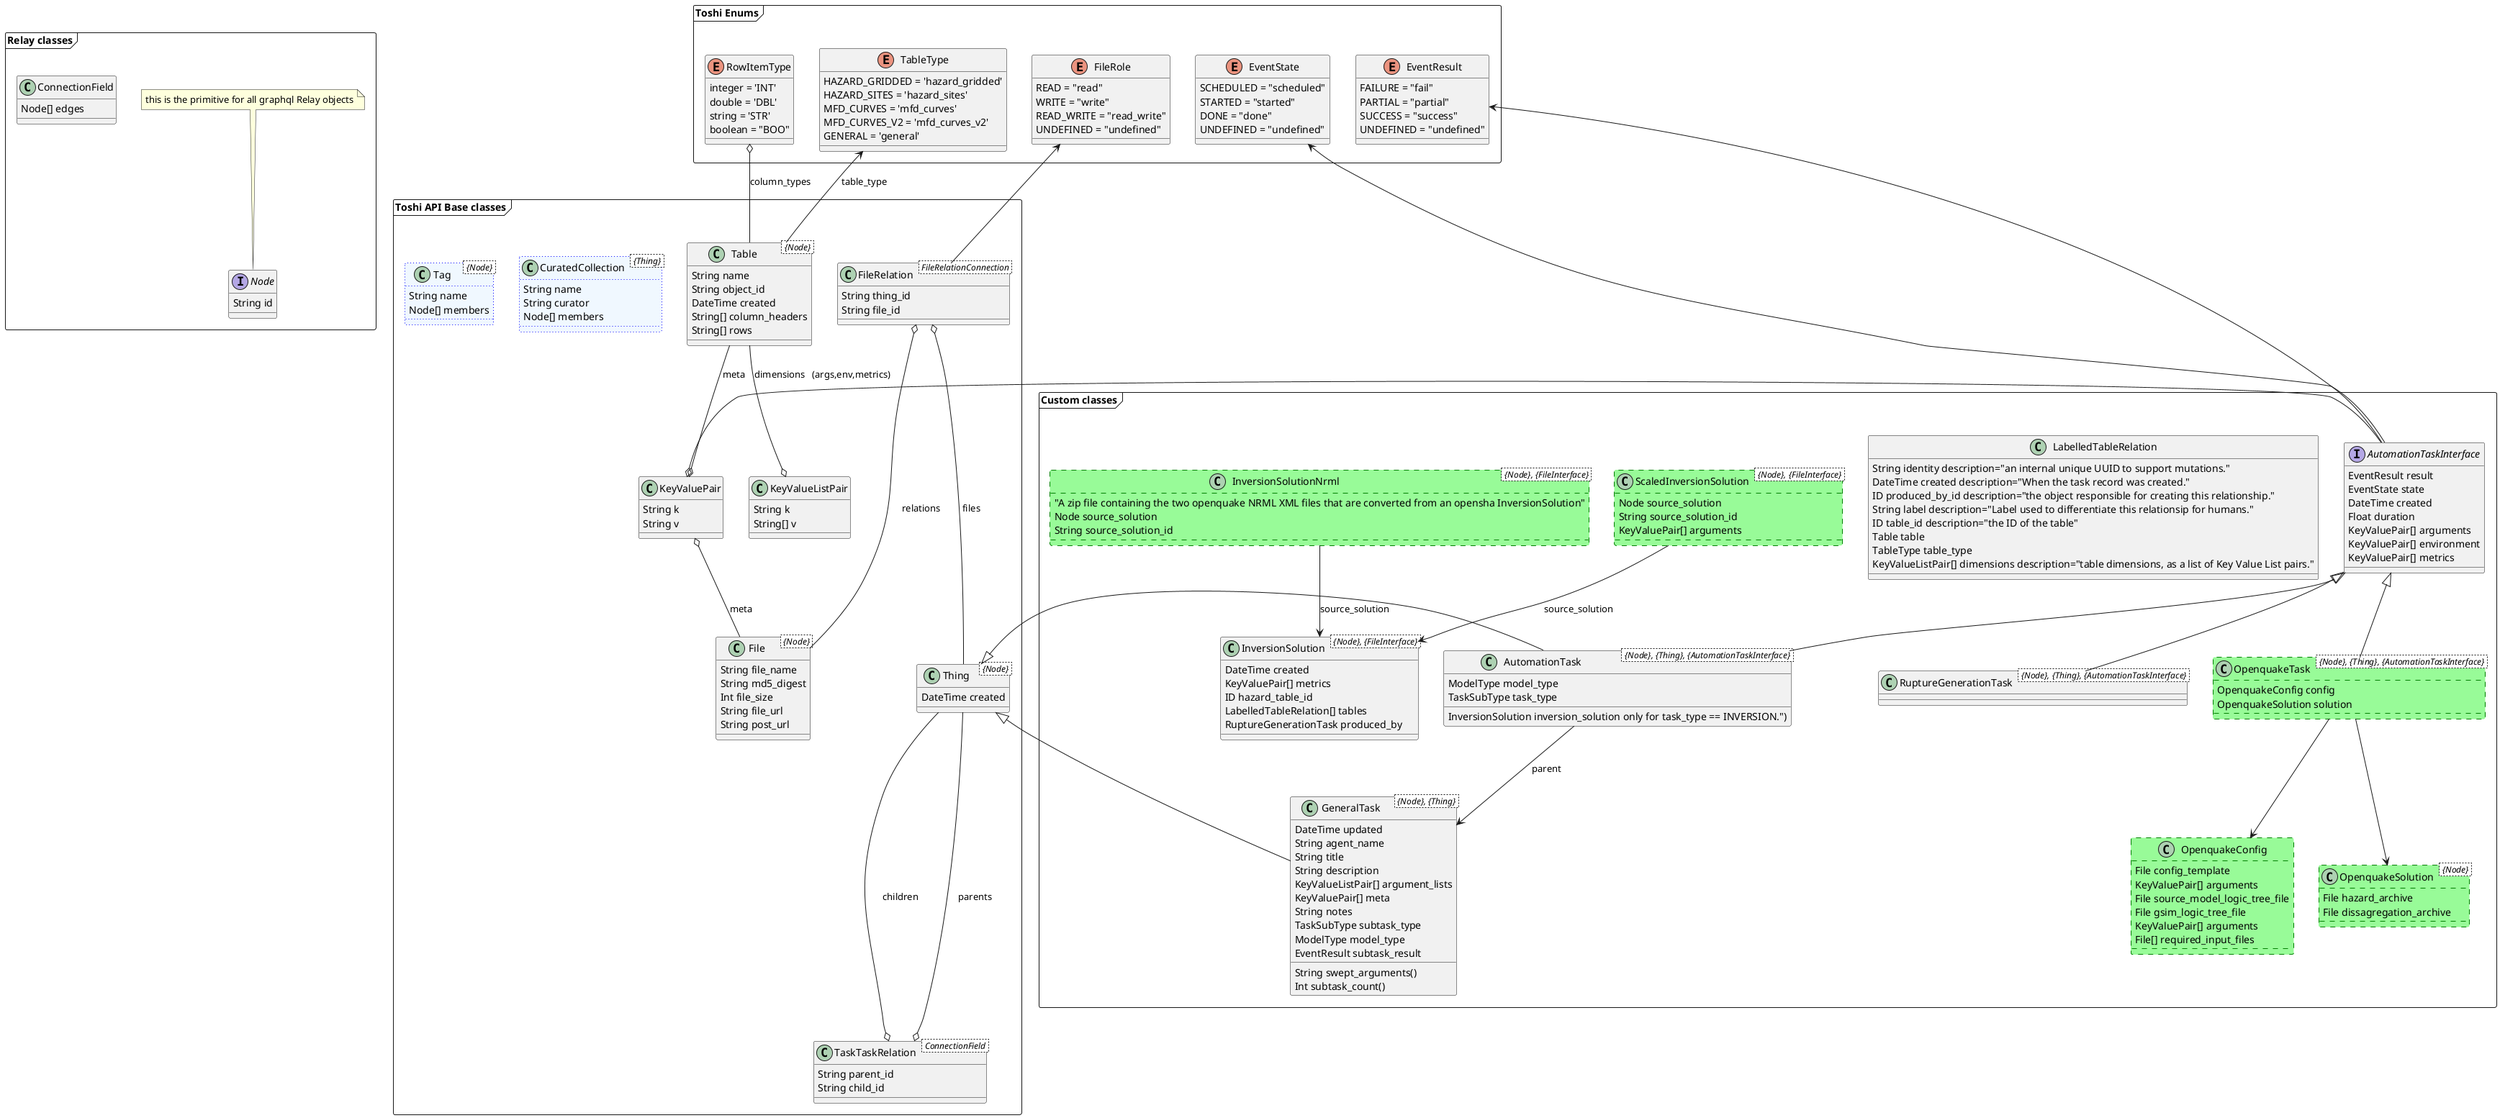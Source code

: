 @startuml
frame "Relay classes" {
    interface Node {
      String id
    }
     note top of Node : this is the primitive for all graphql Relay objects

    class ConnectionField {
     Node[] edges
    }
}


frame "Toshi Enums" {

   enum RowItemType {
    integer = 'INT'
    double = 'DBL'
    string = 'STR'
    boolean = "BOO"
   }

   enum TableType {
    HAZARD_GRIDDED = 'hazard_gridded'
    HAZARD_SITES = 'hazard_sites'
    MFD_CURVES = 'mfd_curves'
    MFD_CURVES_V2 = 'mfd_curves_v2'
    GENERAL = 'general'
   }
   enum FileRole{
    READ = "read"
    WRITE = "write"
    READ_WRITE = "read_write"
    UNDEFINED = "undefined"
   }

   enum EventResult {
    FAILURE = "fail"
    PARTIAL = "partial"
    SUCCESS = "success"
    UNDEFINED = "undefined"
   }

   enum EventState {
    SCHEDULED = "scheduled"
    STARTED = "started"
    DONE = "done"
    UNDEFINED = "undefined"
   }
}

frame "Toshi API Base classes" {

   class KeyValuePair {
      String k
      String v
   }

   class KeyValueListPair {
      String k
      String[] v
   }

   class Thing< {Node} > {
     DateTime created
   }

   class TaskTaskRelation < ConnectionField > {
      String parent_id
      String child_id
   }

   class File < {Node} > {
      String file_name
      String md5_digest
      Int file_size
      String file_url
      String post_url
   }

   class FileRelation < FileRelationConnection >{
      'Thing thing
      'FileUnion file
      'FileRole role
      String thing_id
      String file_id
   }

   class FileRelationConnection < ConnectionField > {
      Int total_count
   }
   remove FileRelationConnection

   class Table< {Node} > {
      String name
      String object_id
      DateTime created
      String[] column_headers
      String[] rows
   }

  /'class relationships '/

  Thing -up--o FileRelation : files
  File -up--o FileRelation : relations
  File -up-o KeyValuePair : meta

  FileRelation --> FileRole
  Thing -up--o TaskTaskRelation : parents
  Thing --o TaskTaskRelation : children

  Table --o KeyValueListPair : dimensions
  Table --o KeyValuePair : meta
  Table -up-> TableType : table_type
  Table -up-o RowItemType : column_types

   class CuratedCollection < {Thing} > #aliceblue ##[dotted]blue {
      String name
      String curator
      Node[] members
   }

   class Tag< {Node} > #aliceblue ##[dotted]blue {
      String name
      Node[] members
   }

}

frame "Custom classes" {

   class GeneralTask < {Node}, {Thing} > {
       DateTime updated
       String agent_name
       String title
       String description
       KeyValueListPair[] argument_lists
       KeyValuePair[] meta
       String notes
       String swept_arguments()
       Int subtask_count()
       TaskSubType subtask_type
       ModelType model_type
       EventResult subtask_result
   }


   interface AutomationTaskInterface {
       EventResult result
       EventState state
       DateTime created
       Float duration
       KeyValuePair[] arguments
       KeyValuePair[] environment
       KeyValuePair[] metrics
       'TaskTaskRelationConnection parents
   }

   class AutomationTask < {Node}, {Thing}, {AutomationTaskInterface} > {
       ModelType model_type
       TaskSubType task_type
       InversionSolution inversion_solution only for task_type == INVERSION.")
   }

   class RuptureGenerationTask< {Node}, {Thing}, {AutomationTaskInterface} > {}

   AutomationTask -up-|> AutomationTaskInterface
   RuptureGenerationTask -up-|> AutomationTaskInterface
   AutomationTask -up-|> Thing

   AutomationTaskInterface --o KeyValuePair : (args,env,metrics)
   AutomationTaskInterface -up--> EventResult
   AutomationTaskInterface -up--> EventState
   'AutomationTask --o TaskTaskRelation : parents

   AutomationTask--> GeneralTask : parent
   GeneralTask -up-|> Thing

   class LabelledTableRelation {
       String identity description="an internal unique UUID to support mutations."
       DateTime created description="When the task record was created."
       ID produced_by_id description="the object responsible for creating this relationship."
       String label description="Label used to differentiate this relationsip for humans."
       ID table_id description="the ID of the table"
       Table table
       TableType table_type
       KeyValueListPair[] dimensions description="table dimensions, as a list of Key Value List pairs."
   }

   class InversionSolution < {Node}, {FileInterface} > {
       DateTime created
       KeyValuePair[] metrics
       'ID produced_by_id = graphene.ID(description='deprecated')
       'ID mfd_table_id = graphene.ID(description='deprecated')
       ID hazard_table_id
       LabelledTableRelation[] tables
       'hazard_table = graphene.Field(Table, description='deprecated')
       'mfd_table = graphene.Field(Table, description='deprecated')
       RuptureGenerationTask produced_by
   }

   /'proposed hazard stuff #palegreen ##[dashed]green'/

   class OpenquakeConfig #palegreen ##[dashed]green {
    File config_template
    KeyValuePair[] arguments
    File source_model_logic_tree_file
    File gsim_logic_tree_file
    KeyValuePair[] arguments
    File[] required_input_files
   }

   class OpenquakeSolution < {Node} > #palegreen ##[dashed]green {
      File hazard_archive
      File dissagregation_archive
   }

   class OpenquakeTask < {Node}, {Thing}, {AutomationTaskInterface} > #palegreen ##[dashed]green {
      OpenquakeConfig config
      OpenquakeSolution solution
   }

   OpenquakeTask --> OpenquakeConfig
   OpenquakeTask --> OpenquakeSolution
   OpenquakeTask -up-|> AutomationTaskInterface

   class ScaledInversionSolution < {Node}, {FileInterface} > #palegreen ##[dashed]green  {
      Node source_solution
      String source_solution_id
      KeyValuePair[] arguments
   }

   ScaledInversionSolution --> InversionSolution : source_solution

   class InversionSolutionNrml < {Node}, {FileInterface} > #palegreen ##[dashed]green  {
      "A zip file containing the two openquake NRML XML files that are converted from an opensha InversionSolution"
      Node source_solution
      String source_solution_id
   }

   InversionSolutionNrml --> InversionSolution : source_solution
}

@enduml